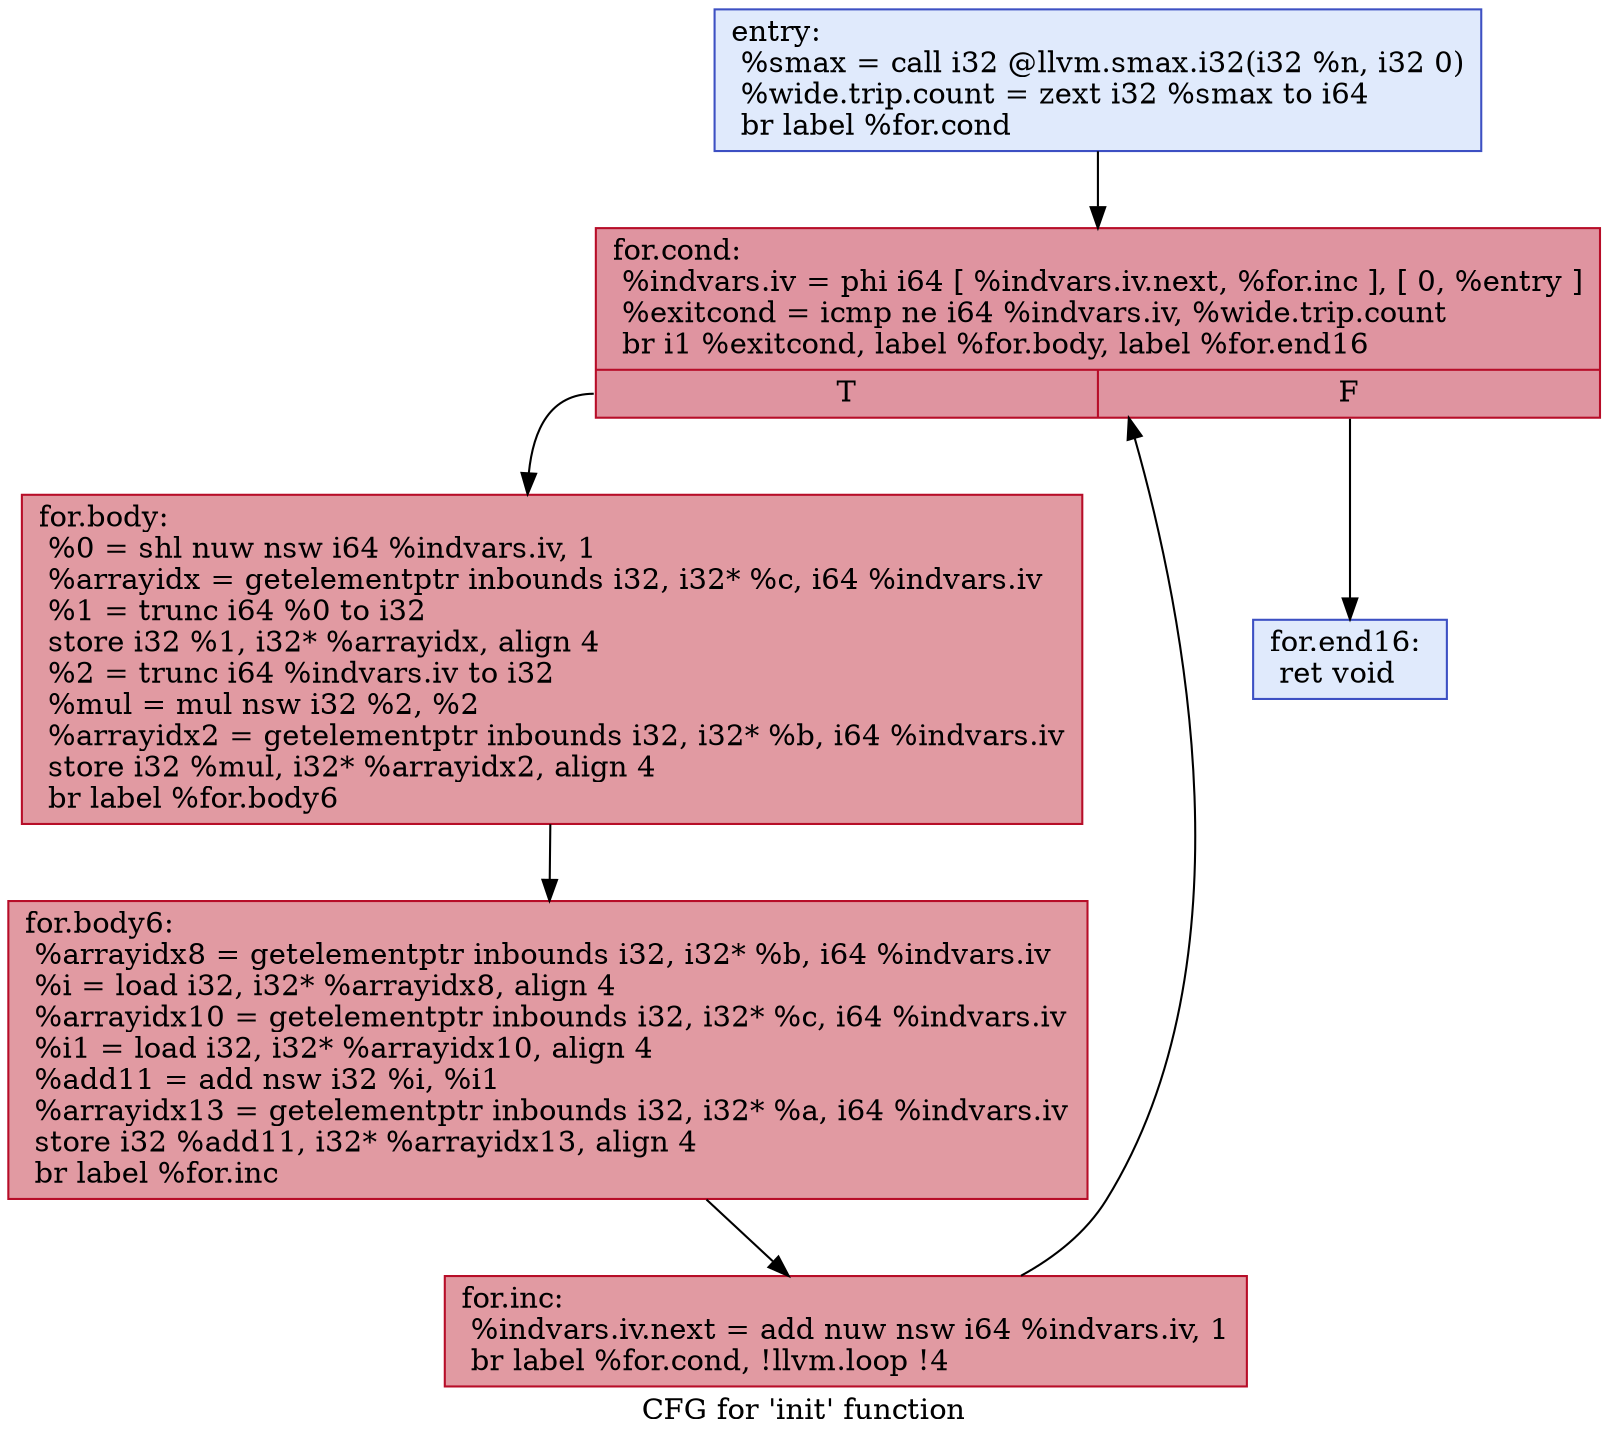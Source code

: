 digraph "CFG for 'init' function" {
	label="CFG for 'init' function";

	Node0x558a60718b60 [shape=record,color="#3d50c3ff", style=filled, fillcolor="#b9d0f970",label="{entry:\l  %smax = call i32 @llvm.smax.i32(i32 %n, i32 0)\l  %wide.trip.count = zext i32 %smax to i64\l  br label %for.cond\l}"];
	Node0x558a60718b60 -> Node0x558a607194d0;
	Node0x558a607194d0 [shape=record,color="#b70d28ff", style=filled, fillcolor="#b70d2870",label="{for.cond:                                         \l  %indvars.iv = phi i64 [ %indvars.iv.next, %for.inc ], [ 0, %entry ]\l  %exitcond = icmp ne i64 %indvars.iv, %wide.trip.count\l  br i1 %exitcond, label %for.body, label %for.end16\l|{<s0>T|<s1>F}}"];
	Node0x558a607194d0:s0 -> Node0x558a60719900;
	Node0x558a607194d0:s1 -> Node0x558a607199e0;
	Node0x558a60719900 [shape=record,color="#b70d28ff", style=filled, fillcolor="#bb1b2c70",label="{for.body:                                         \l  %0 = shl nuw nsw i64 %indvars.iv, 1\l  %arrayidx = getelementptr inbounds i32, i32* %c, i64 %indvars.iv\l  %1 = trunc i64 %0 to i32\l  store i32 %1, i32* %arrayidx, align 4\l  %2 = trunc i64 %indvars.iv to i32\l  %mul = mul nsw i32 %2, %2\l  %arrayidx2 = getelementptr inbounds i32, i32* %b, i64 %indvars.iv\l  store i32 %mul, i32* %arrayidx2, align 4\l  br label %for.body6\l}"];
	Node0x558a60719900 -> Node0x558a6071a270;
	Node0x558a60719680 [shape=record,color="#b70d28ff", style=filled, fillcolor="#bb1b2c70",label="{for.inc:                                          \l  %indvars.iv.next = add nuw nsw i64 %indvars.iv, 1\l  br label %for.cond, !llvm.loop !4\l}"];
	Node0x558a60719680 -> Node0x558a607194d0;
	Node0x558a6071a270 [shape=record,color="#b70d28ff", style=filled, fillcolor="#bb1b2c70",label="{for.body6:                                        \l  %arrayidx8 = getelementptr inbounds i32, i32* %b, i64 %indvars.iv\l  %i = load i32, i32* %arrayidx8, align 4\l  %arrayidx10 = getelementptr inbounds i32, i32* %c, i64 %indvars.iv\l  %i1 = load i32, i32* %arrayidx10, align 4\l  %add11 = add nsw i32 %i, %i1\l  %arrayidx13 = getelementptr inbounds i32, i32* %a, i64 %indvars.iv\l  store i32 %add11, i32* %arrayidx13, align 4\l  br label %for.inc\l}"];
	Node0x558a6071a270 -> Node0x558a60719680;
	Node0x558a607199e0 [shape=record,color="#3d50c3ff", style=filled, fillcolor="#b9d0f970",label="{for.end16:                                        \l  ret void\l}"];
}
